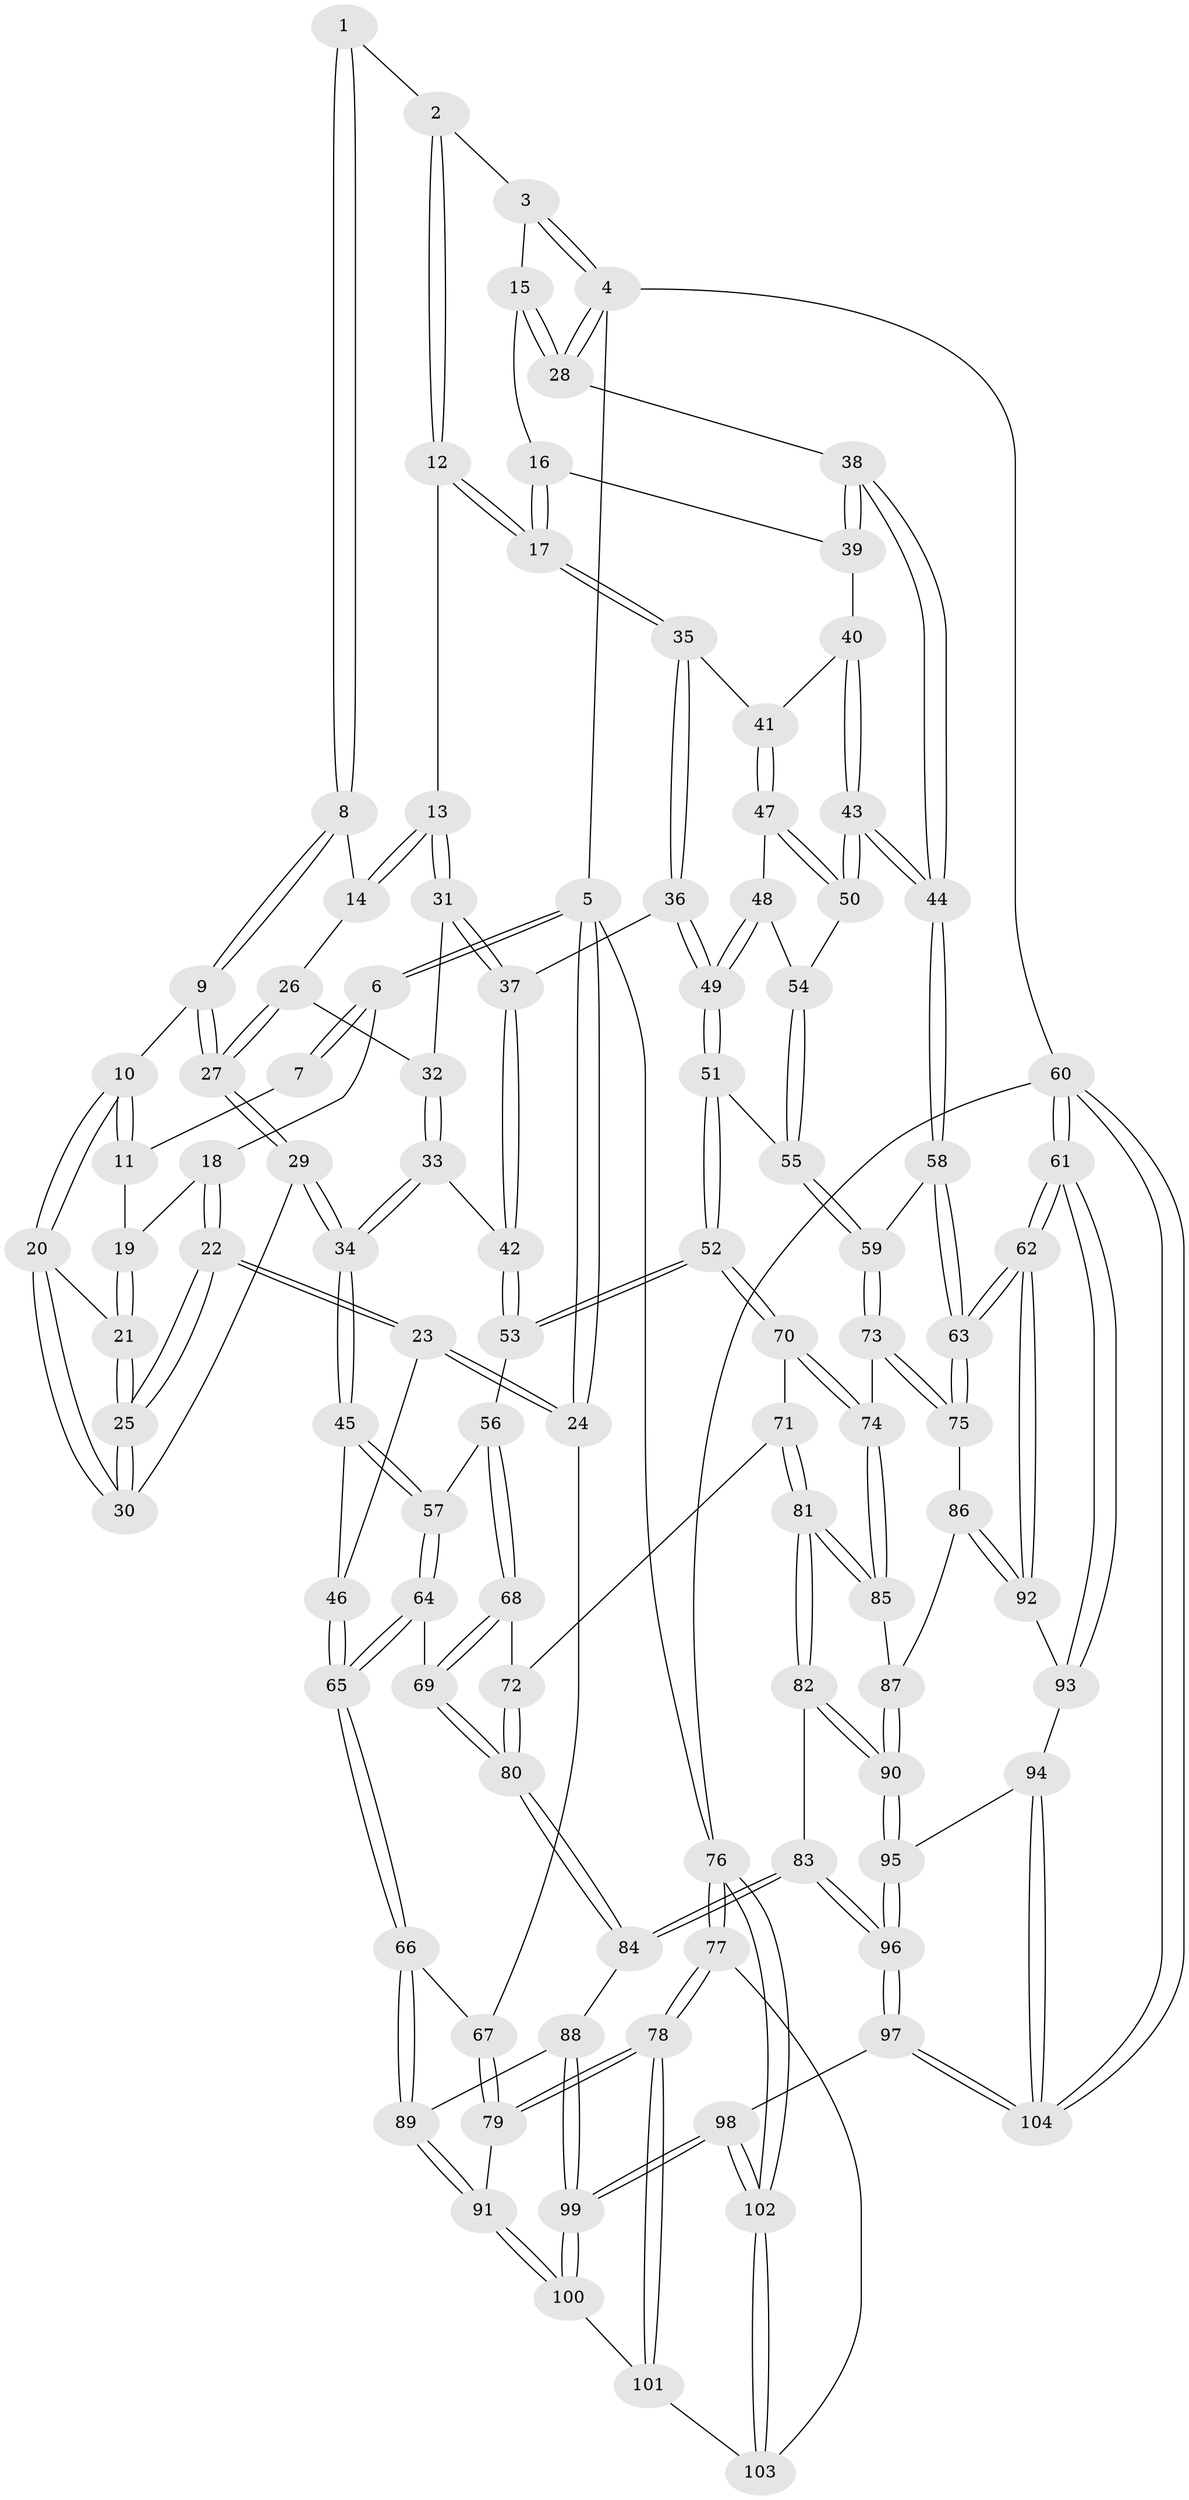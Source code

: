 // Generated by graph-tools (version 1.1) at 2025/38/03/09/25 02:38:46]
// undirected, 104 vertices, 257 edges
graph export_dot {
graph [start="1"]
  node [color=gray90,style=filled];
  1 [pos="+0.43780646909272164+0"];
  2 [pos="+0.5859296856849452+0"];
  3 [pos="+1+0"];
  4 [pos="+1+0"];
  5 [pos="+0+0"];
  6 [pos="+0+0"];
  7 [pos="+0.38089286171179837+0"];
  8 [pos="+0.45370006213076575+0.06497522605651286"];
  9 [pos="+0.3723549812491877+0.1459303110469899"];
  10 [pos="+0.3537158331040916+0.14342664434921817"];
  11 [pos="+0.321278978144454+0"];
  12 [pos="+0.6619515301107295+0.1017170731576125"];
  13 [pos="+0.6103894802612896+0.12429130942633641"];
  14 [pos="+0.509789691005208+0.13286794018335224"];
  15 [pos="+0.8495383024819071+0.0940464696525984"];
  16 [pos="+0.8320179482726511+0.12880081581709885"];
  17 [pos="+0.7221285371623976+0.15137198892918433"];
  18 [pos="+0.11551400728160162+0.057216285426335285"];
  19 [pos="+0.23989532343627995+0.07680123087040738"];
  20 [pos="+0.3509027113839706+0.14524348774232934"];
  21 [pos="+0.2522547622039882+0.12846975346359527"];
  22 [pos="+0.09078051072670985+0.3147515355399574"];
  23 [pos="+0.0744591957581617+0.33572411359100307"];
  24 [pos="+0+0.38864525751746887"];
  25 [pos="+0.12657013314521406+0.295488214798906"];
  26 [pos="+0.47326273360503773+0.17628248988893522"];
  27 [pos="+0.42182772630732707+0.18392518382082232"];
  28 [pos="+1+0.07224681481718961"];
  29 [pos="+0.4054255859134366+0.3053041229236687"];
  30 [pos="+0.29732237863279076+0.25225392592223533"];
  31 [pos="+0.5459867284573807+0.23430231438655735"];
  32 [pos="+0.4875756265638293+0.2031623878444891"];
  33 [pos="+0.4593107996275932+0.3678836457933846"];
  34 [pos="+0.45035462873035054+0.3697804292382946"];
  35 [pos="+0.7068378621748808+0.2640181074816877"];
  36 [pos="+0.5873731471681547+0.35700263662636345"];
  37 [pos="+0.5571073140590372+0.3590100939208627"];
  38 [pos="+1+0.13009621530525148"];
  39 [pos="+0.832617302153177+0.12929291268203516"];
  40 [pos="+0.9264610586873733+0.2493355557043896"];
  41 [pos="+0.7897589651800048+0.3464268885975304"];
  42 [pos="+0.5447148638107501+0.36419537917662176"];
  43 [pos="+1+0.3665415453967074"];
  44 [pos="+1+0.3746458411426673"];
  45 [pos="+0.40340387565024527+0.42734531634725675"];
  46 [pos="+0.2101904422902388+0.4292386262691191"];
  47 [pos="+0.7962307282410189+0.3681167225287642"];
  48 [pos="+0.7849241234942842+0.41914349983219146"];
  49 [pos="+0.7360721322592063+0.5215233874039108"];
  50 [pos="+0.987727640537501+0.3946136966135644"];
  51 [pos="+0.7380664230301299+0.5440421418252788"];
  52 [pos="+0.6801587581658581+0.5940809464060176"];
  53 [pos="+0.5676713751295823+0.5495984836265332"];
  54 [pos="+0.8932291993015714+0.44819621468663107"];
  55 [pos="+0.8225210765363078+0.5725418669040335"];
  56 [pos="+0.47495697840797807+0.5722481035292298"];
  57 [pos="+0.4247990985587332+0.5516808403580897"];
  58 [pos="+1+0.37828587361989857"];
  59 [pos="+0.837838656950632+0.5817370789414288"];
  60 [pos="+1+1"];
  61 [pos="+1+0.9118455350018277"];
  62 [pos="+1+0.7079124340598154"];
  63 [pos="+1+0.6842375672072899"];
  64 [pos="+0.3052503514434136+0.6663463827941102"];
  65 [pos="+0.2712192066183672+0.6801473337614581"];
  66 [pos="+0.258644830412373+0.6969427797550128"];
  67 [pos="+0+0.43918322518601294"];
  68 [pos="+0.47700575107268284+0.5786329204152895"];
  69 [pos="+0.4792392207728961+0.7235796300521592"];
  70 [pos="+0.6750338529491724+0.6141284766354926"];
  71 [pos="+0.6510366675688943+0.6554260800497629"];
  72 [pos="+0.5673545933627625+0.687923587933835"];
  73 [pos="+0.8757830705504719+0.6449094663878425"];
  74 [pos="+0.7694350445288944+0.7247235034972793"];
  75 [pos="+0.9112414711983433+0.6806673189722907"];
  76 [pos="+0+1"];
  77 [pos="+0+1"];
  78 [pos="+0+0.7201465202708717"];
  79 [pos="+0+0.625728224690855"];
  80 [pos="+0.5042011411822741+0.7472655497535127"];
  81 [pos="+0.6694811216444196+0.7998636277262188"];
  82 [pos="+0.6687506379227017+0.801507744414949"];
  83 [pos="+0.5952920164612252+0.8352990343972267"];
  84 [pos="+0.50582173063165+0.7768830691724528"];
  85 [pos="+0.7725581233397318+0.7655475951254663"];
  86 [pos="+0.8647651297975946+0.7960996264998992"];
  87 [pos="+0.8097373952928262+0.7859118516716541"];
  88 [pos="+0.46840894501437313+0.8102776948732389"];
  89 [pos="+0.24321594866910903+0.7409460772925639"];
  90 [pos="+0.7316501243501788+0.8851448587681081"];
  91 [pos="+0.21826428163426487+0.7825898769867249"];
  92 [pos="+0.8835317872791699+0.8457312572585028"];
  93 [pos="+0.8810200530653117+0.9113705175069491"];
  94 [pos="+0.8546361788139891+0.950516427095036"];
  95 [pos="+0.7432567835953191+0.9153764128606169"];
  96 [pos="+0.5632607397489924+1"];
  97 [pos="+0.4839319635514784+1"];
  98 [pos="+0.42846837826861084+1"];
  99 [pos="+0.38192753029371324+1"];
  100 [pos="+0.21720971300883193+0.7967473278913725"];
  101 [pos="+0.1527747958030277+0.8492167795852621"];
  102 [pos="+0+1"];
  103 [pos="+0.14481482438897766+0.857254854455835"];
  104 [pos="+0.9004798467988406+1"];
  1 -- 2;
  1 -- 8;
  1 -- 8;
  2 -- 3;
  2 -- 12;
  2 -- 12;
  3 -- 4;
  3 -- 4;
  3 -- 15;
  4 -- 5;
  4 -- 28;
  4 -- 28;
  4 -- 60;
  5 -- 6;
  5 -- 6;
  5 -- 24;
  5 -- 24;
  5 -- 76;
  6 -- 7;
  6 -- 7;
  6 -- 18;
  7 -- 11;
  8 -- 9;
  8 -- 9;
  8 -- 14;
  9 -- 10;
  9 -- 27;
  9 -- 27;
  10 -- 11;
  10 -- 11;
  10 -- 20;
  10 -- 20;
  11 -- 19;
  12 -- 13;
  12 -- 17;
  12 -- 17;
  13 -- 14;
  13 -- 14;
  13 -- 31;
  13 -- 31;
  14 -- 26;
  15 -- 16;
  15 -- 28;
  15 -- 28;
  16 -- 17;
  16 -- 17;
  16 -- 39;
  17 -- 35;
  17 -- 35;
  18 -- 19;
  18 -- 22;
  18 -- 22;
  19 -- 21;
  19 -- 21;
  20 -- 21;
  20 -- 30;
  20 -- 30;
  21 -- 25;
  21 -- 25;
  22 -- 23;
  22 -- 23;
  22 -- 25;
  22 -- 25;
  23 -- 24;
  23 -- 24;
  23 -- 46;
  24 -- 67;
  25 -- 30;
  25 -- 30;
  26 -- 27;
  26 -- 27;
  26 -- 32;
  27 -- 29;
  27 -- 29;
  28 -- 38;
  29 -- 30;
  29 -- 34;
  29 -- 34;
  31 -- 32;
  31 -- 37;
  31 -- 37;
  32 -- 33;
  32 -- 33;
  33 -- 34;
  33 -- 34;
  33 -- 42;
  34 -- 45;
  34 -- 45;
  35 -- 36;
  35 -- 36;
  35 -- 41;
  36 -- 37;
  36 -- 49;
  36 -- 49;
  37 -- 42;
  37 -- 42;
  38 -- 39;
  38 -- 39;
  38 -- 44;
  38 -- 44;
  39 -- 40;
  40 -- 41;
  40 -- 43;
  40 -- 43;
  41 -- 47;
  41 -- 47;
  42 -- 53;
  42 -- 53;
  43 -- 44;
  43 -- 44;
  43 -- 50;
  43 -- 50;
  44 -- 58;
  44 -- 58;
  45 -- 46;
  45 -- 57;
  45 -- 57;
  46 -- 65;
  46 -- 65;
  47 -- 48;
  47 -- 50;
  47 -- 50;
  48 -- 49;
  48 -- 49;
  48 -- 54;
  49 -- 51;
  49 -- 51;
  50 -- 54;
  51 -- 52;
  51 -- 52;
  51 -- 55;
  52 -- 53;
  52 -- 53;
  52 -- 70;
  52 -- 70;
  53 -- 56;
  54 -- 55;
  54 -- 55;
  55 -- 59;
  55 -- 59;
  56 -- 57;
  56 -- 68;
  56 -- 68;
  57 -- 64;
  57 -- 64;
  58 -- 59;
  58 -- 63;
  58 -- 63;
  59 -- 73;
  59 -- 73;
  60 -- 61;
  60 -- 61;
  60 -- 104;
  60 -- 104;
  60 -- 76;
  61 -- 62;
  61 -- 62;
  61 -- 93;
  61 -- 93;
  62 -- 63;
  62 -- 63;
  62 -- 92;
  62 -- 92;
  63 -- 75;
  63 -- 75;
  64 -- 65;
  64 -- 65;
  64 -- 69;
  65 -- 66;
  65 -- 66;
  66 -- 67;
  66 -- 89;
  66 -- 89;
  67 -- 79;
  67 -- 79;
  68 -- 69;
  68 -- 69;
  68 -- 72;
  69 -- 80;
  69 -- 80;
  70 -- 71;
  70 -- 74;
  70 -- 74;
  71 -- 72;
  71 -- 81;
  71 -- 81;
  72 -- 80;
  72 -- 80;
  73 -- 74;
  73 -- 75;
  73 -- 75;
  74 -- 85;
  74 -- 85;
  75 -- 86;
  76 -- 77;
  76 -- 77;
  76 -- 102;
  76 -- 102;
  77 -- 78;
  77 -- 78;
  77 -- 103;
  78 -- 79;
  78 -- 79;
  78 -- 101;
  78 -- 101;
  79 -- 91;
  80 -- 84;
  80 -- 84;
  81 -- 82;
  81 -- 82;
  81 -- 85;
  81 -- 85;
  82 -- 83;
  82 -- 90;
  82 -- 90;
  83 -- 84;
  83 -- 84;
  83 -- 96;
  83 -- 96;
  84 -- 88;
  85 -- 87;
  86 -- 87;
  86 -- 92;
  86 -- 92;
  87 -- 90;
  87 -- 90;
  88 -- 89;
  88 -- 99;
  88 -- 99;
  89 -- 91;
  89 -- 91;
  90 -- 95;
  90 -- 95;
  91 -- 100;
  91 -- 100;
  92 -- 93;
  93 -- 94;
  94 -- 95;
  94 -- 104;
  94 -- 104;
  95 -- 96;
  95 -- 96;
  96 -- 97;
  96 -- 97;
  97 -- 98;
  97 -- 104;
  97 -- 104;
  98 -- 99;
  98 -- 99;
  98 -- 102;
  98 -- 102;
  99 -- 100;
  99 -- 100;
  100 -- 101;
  101 -- 103;
  102 -- 103;
  102 -- 103;
}
